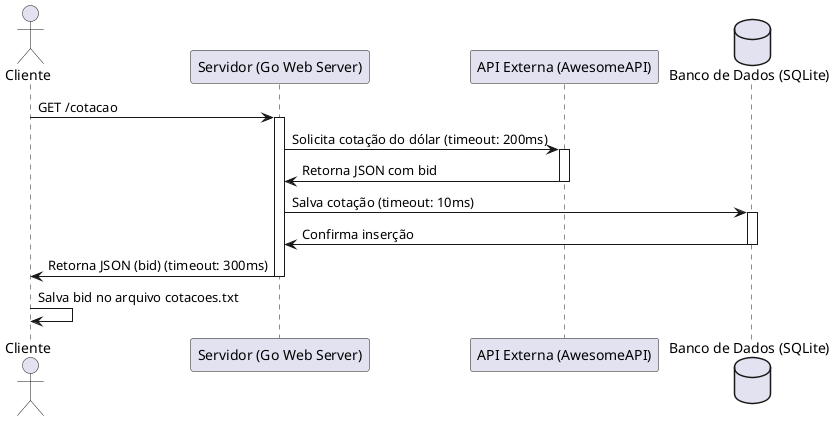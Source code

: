 @startuml
!define plantuml.server https://www.plantuml.com/plantuml/png/
actor Cliente
participant "Servidor (Go Web Server)" as Servidor
participant "API Externa (AwesomeAPI)" as API
database "Banco de Dados (SQLite)" as DB

Cliente -> Servidor: GET /cotacao
activate Servidor

Servidor -> API: Solicita cotação do dólar (timeout: 200ms)
activate API
API -> Servidor: Retorna JSON com bid
deactivate API

Servidor -> DB: Salva cotação (timeout: 10ms)
activate DB
DB -> Servidor: Confirma inserção
deactivate DB

Servidor -> Cliente: Retorna JSON (bid) (timeout: 300ms)
deactivate Servidor

Cliente -> Cliente: Salva bid no arquivo cotacoes.txt

@enduml
